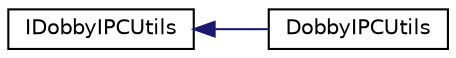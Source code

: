 digraph "Graphical Class Hierarchy"
{
 // LATEX_PDF_SIZE
  edge [fontname="Helvetica",fontsize="10",labelfontname="Helvetica",labelfontsize="10"];
  node [fontname="Helvetica",fontsize="10",shape=record];
  rankdir="LR";
  Node0 [label="IDobbyIPCUtils",height=0.2,width=0.4,color="black", fillcolor="white", style="filled",URL="$classIDobbyIPCUtils.html",tooltip=" "];
  Node0 -> Node1 [dir="back",color="midnightblue",fontsize="10",style="solid",fontname="Helvetica"];
  Node1 [label="DobbyIPCUtils",height=0.2,width=0.4,color="black", fillcolor="white", style="filled",URL="$classDobbyIPCUtils.html",tooltip="Utility methods for IPC in Dobby."];
}
